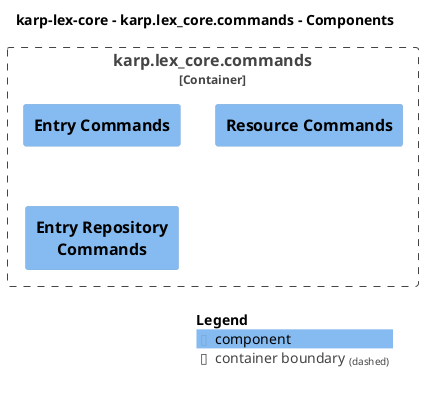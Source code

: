 @startuml
set separator none
title karp-lex-core - karp.lex_core.commands - Components

top to bottom direction

!include <C4/C4>
!include <C4/C4_Context>
!include <C4/C4_Component>

Container_Boundary("karplexcore.karplex_corecommands_boundary", "karp.lex_core.commands", $tags="") {
  Component(karplexcore.karplex_corecommands.EntryCommands, "Entry Commands", $techn="", $descr="", $tags="", $link="")
  Component(karplexcore.karplex_corecommands.ResourceCommands, "Resource Commands", $techn="", $descr="", $tags="", $link="")
  Component(karplexcore.karplex_corecommands.EntryRepositoryCommands, "Entry Repository Commands", $techn="", $descr="", $tags="", $link="")
}


SHOW_LEGEND(true)
@enduml